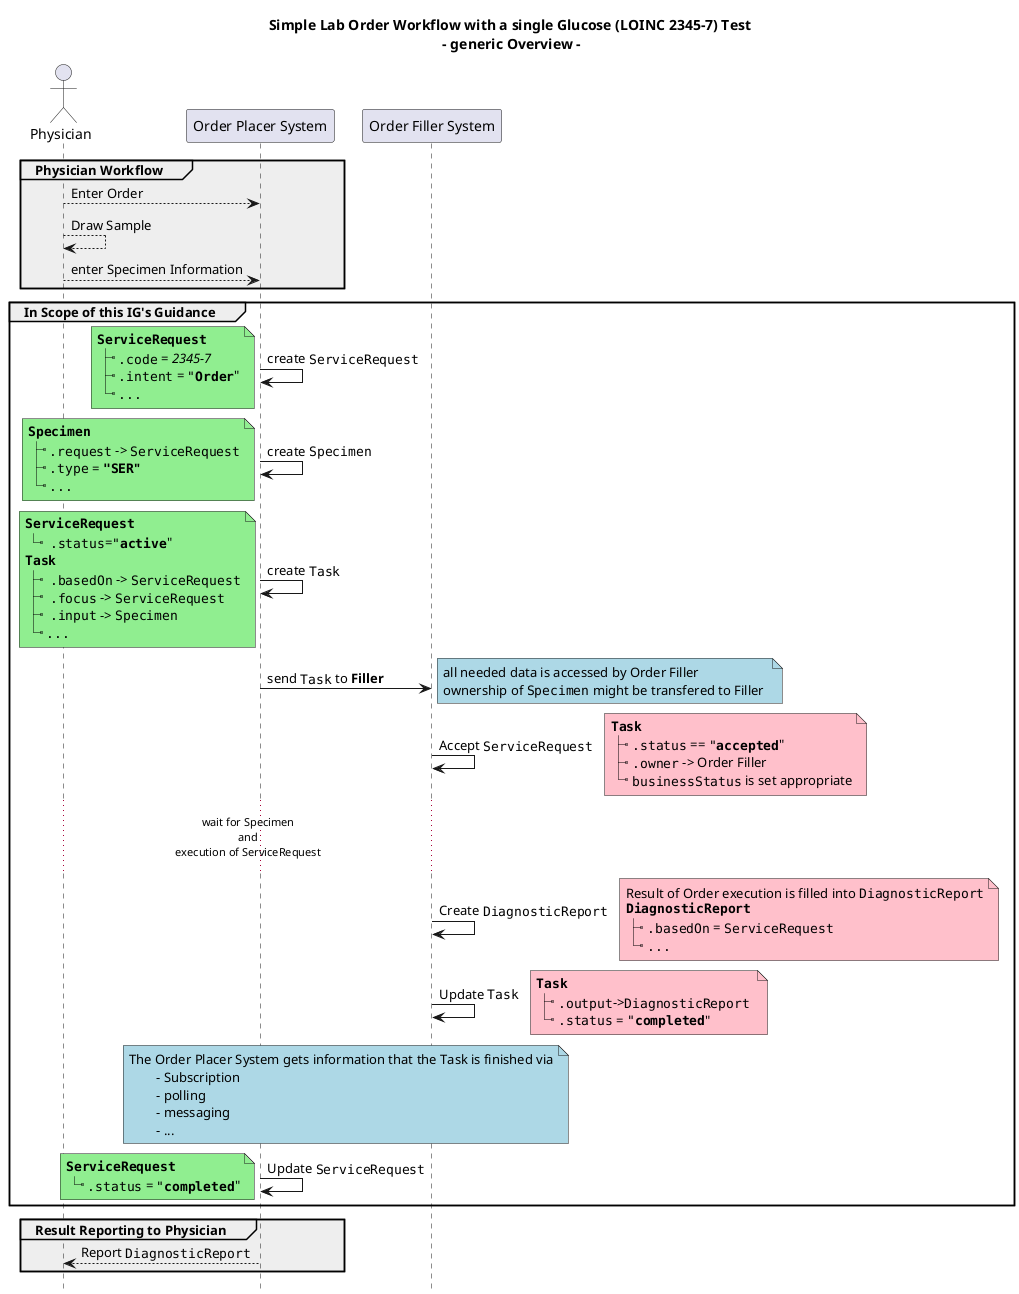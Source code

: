 @startuml

'skinparam sequenceMessageAlign center
title 
	Simple Lab Order Workflow with a single Glucose (LOINC 2345-7) Test 
	- generic Overview -
end title
hide footbox

'note across #turquoise
'	**Assumptions:**
'	- Physician knows which Specimen to draw (i.e. via an Order Catalog)
'	- Specimen is drawn at the Physician office
'	- It is clear which Order Filler will execute the Order
'	- ""ServiceRequest"" is owned by the Order Placer; changes are allowed only to be done by Placer
'	- ""Task"" is a shared resource of Placer and Filler and updated by both
'	- Order Result is reported via ""DiagnosticReport""
'	- ""DiagnosticReport"" is owned by the Order Filler
'	- Order is accepted and is fulfilled 
'	- Lab internal flow is **out of scope**
'	- All needed data is accessible
'	**Not defined**
'	- Ownership of Specimen Resource (Ownership should/could/might change with the physical location)
'end note

actor Physician as Doc
participant "Order Placer System" as Placer
participant "Order Filler System" as Filler

group #eee Physician Workflow 
	Doc --> Placer: Enter Order
	Doc --> Doc: Draw Sample
	Doc --> Placer: enter Specimen Information
end

group In Scope of this IG's Guidance

	Placer -> Placer: create ""ServiceRequest"" 
	note left #lightgreen
		**""ServiceRequest""**
		|_ "".code"" = //2345-7//
		|_ "".intent"" = """**Order**"""
		|_ ""...""
	end note
	
	Placer -> Placer: create ""Specimen"" 
	note left #lightgreen
		**""Specimen""**
		|_ "".request"" -> ""ServiceRequest""
		|_ "".type"" = **"""SER"""**
		|_ ""...""
	end note
	
	Placer -> Placer: create ""Task"" 
	note left #lightgreen
		**""ServiceRequest""**
		|_  "".status""="""**active**"""
		**""Task""**
		|_  "".basedOn"" -> ""ServiceRequest""
		|_  "".focus"" -> ""ServiceRequest""
		|_  "".input"" -> ""Specimen""
		|_ ""...""
	end note 
	
	Placer -> Filler: send ""Task"" to **Filler** 
	note right #lightblue
		all needed data is accessed by Order Filler
		ownership of ""Specimen"" might be transfered to Filler 
	end note

	Filler -> Filler: Accept ""ServiceRequest"" 
	note right #pink
		**""Task""**
		|_ "".status"" == """**accepted**"""
		|_ "".owner"" -> Order Filler
		|_ ""businessStatus"" is set appropriate
	end note
	
	... wait for Specimen \nand\nexecution of ServiceRequest... 
	
	Filler -> Filler: Create ""DiagnosticReport"" 
	note right #pink
		Result of Order execution is filled into ""DiagnosticReport""
		**""DiagnosticReport""**
		|_ "".basedOn"" = ""ServiceRequest""
		|_ ""...""
	end note

	Filler -> Filler: Update ""Task""
	note right #pink
		**""Task""**
		|_ "".output""->""DiagnosticReport"" 
		|_ "".status"" = """**completed**"""
	end note
	
	note over Placer, Filler #lightblue
		The Order Placer System gets information that the Task is finished via
			- Subscription
			- polling
			- messaging
			- ...
	end note
	
	Placer -> Placer: Update ""ServiceRequest"" 
	note left #lightgreen
		**""ServiceRequest""**
		|_ "".status"" = """**completed**"""
	end note
end

group #eee Result Reporting to Physician
	Placer --> Doc: Report ""DiagnosticReport""
end
@enduml
